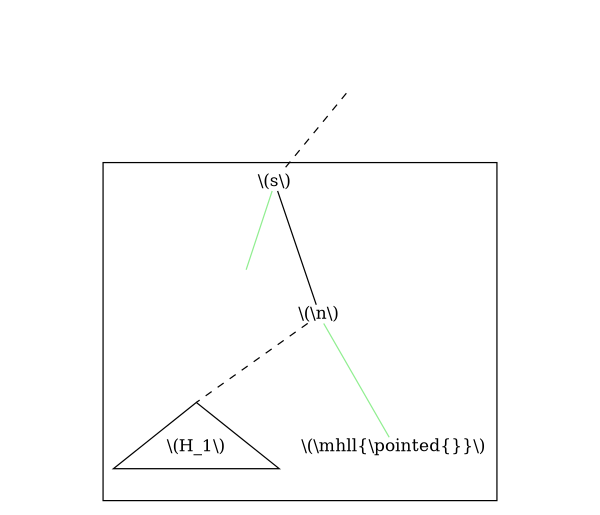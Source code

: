 graph {
	size="4,4"
    graph [splines=false]
    node [height=1 width=1]

	r [label="" shape=none]
	rl [label="" shape=none]

	r2 [label="" shape=none]
	r2r [label="" shape=none]

    r -- rl [style=invis]
    r -- 0 [style=invis]

    r2-- r2r [style=invis]
    r2-- 0 [style=dashed]

	subgraph cluster_1 {
        0 [label="\\(s\\)" shape=plain]
        3 [label="" shape=none]
        1 [label="\\(\\n\\)" shape=plain]

        g2 [label="\\(H_1\\)" shape=triangle]

        2 [label="\\(\\mhll{\\pointed{}}\\)" shape=plain]

        0 -- 1
        0 -- 3 [color=lightgreen]

        1 -- g2:n [style=dashed]
        1 -- 2 [color=lightgreen]
	}
}
